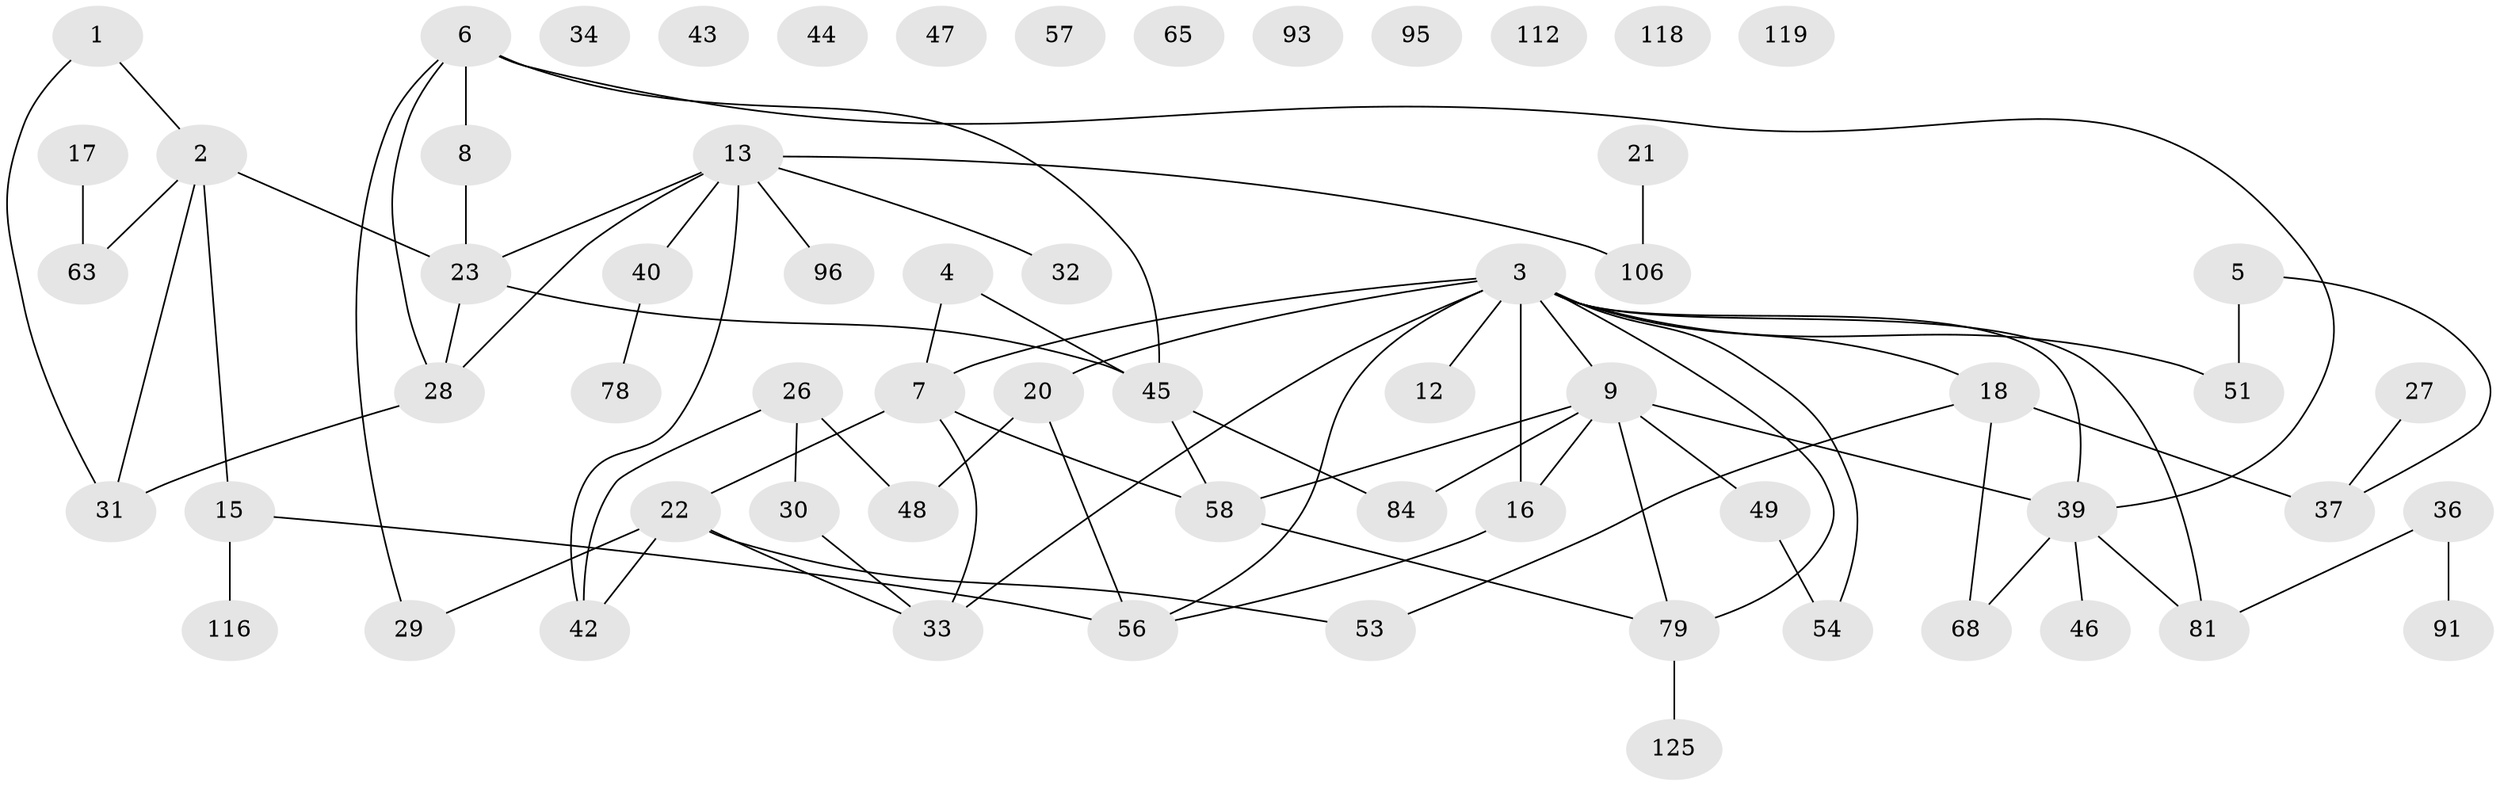 // original degree distribution, {2: 0.4015748031496063, 5: 0.031496062992125984, 4: 0.10236220472440945, 3: 0.1968503937007874, 6: 0.015748031496062992, 1: 0.15748031496062992, 0: 0.08661417322834646, 7: 0.007874015748031496}
// Generated by graph-tools (version 1.1) at 2025/16/03/04/25 18:16:41]
// undirected, 63 vertices, 78 edges
graph export_dot {
graph [start="1"]
  node [color=gray90,style=filled];
  1 [super="+75+10"];
  2 [super="+14+82+25"];
  3 [super="+70+102+64+59"];
  4;
  5;
  6 [super="+103"];
  7 [super="+100+11"];
  8 [super="+117"];
  9 [super="+24+111"];
  12;
  13 [super="+62"];
  15 [super="+85"];
  16 [super="+60+19"];
  17 [super="+69+115"];
  18 [super="+107"];
  20 [super="+99"];
  21;
  22 [super="+124+38"];
  23 [super="+114+87"];
  26 [super="+83"];
  27;
  28 [super="+52+101"];
  29;
  30 [super="+88"];
  31 [super="+113"];
  32;
  33 [super="+55"];
  34;
  36 [super="+97+77"];
  37 [super="+50"];
  39 [super="+41"];
  40;
  42 [super="+127"];
  43;
  44;
  45 [super="+122+80+92"];
  46;
  47;
  48;
  49;
  51 [super="+89"];
  53;
  54;
  56 [super="+74"];
  57;
  58;
  63;
  65;
  68;
  78 [super="+120"];
  79;
  81;
  84;
  91;
  93;
  95;
  96 [super="+105+104"];
  106 [super="+108"];
  112;
  116;
  118;
  119;
  125;
  1 -- 2;
  1 -- 31;
  2 -- 63;
  2 -- 15;
  2 -- 23;
  2 -- 31;
  3 -- 56;
  3 -- 20;
  3 -- 12;
  3 -- 79;
  3 -- 39;
  3 -- 81;
  3 -- 18;
  3 -- 51;
  3 -- 54;
  3 -- 9;
  3 -- 16 [weight=2];
  3 -- 7;
  3 -- 33;
  4 -- 45;
  4 -- 7;
  5 -- 51;
  5 -- 37;
  6 -- 39;
  6 -- 29;
  6 -- 8;
  6 -- 45;
  6 -- 28;
  7 -- 22;
  7 -- 58;
  7 -- 33;
  8 -- 23;
  9 -- 79;
  9 -- 84;
  9 -- 58;
  9 -- 39;
  9 -- 49;
  9 -- 16;
  13 -- 32;
  13 -- 106;
  13 -- 23;
  13 -- 96;
  13 -- 40;
  13 -- 42;
  13 -- 28;
  15 -- 56;
  15 -- 116;
  16 -- 56;
  17 -- 63;
  18 -- 53;
  18 -- 68;
  18 -- 37;
  20 -- 48;
  20 -- 56;
  21 -- 106;
  22 -- 53;
  22 -- 42;
  22 -- 29;
  22 -- 33;
  23 -- 45;
  23 -- 28;
  26 -- 42;
  26 -- 30;
  26 -- 48;
  27 -- 37;
  28 -- 31;
  30 -- 33;
  36 -- 81;
  36 -- 91;
  39 -- 81;
  39 -- 68;
  39 -- 46;
  40 -- 78;
  45 -- 84;
  45 -- 58;
  49 -- 54;
  58 -- 79;
  79 -- 125;
}
